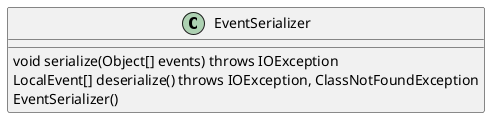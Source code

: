 @startuml
'https://plantuml.com/sequence-diagram

class EventSerializer {
    void serialize(Object[] events) throws IOException
    LocalEvent[] deserialize() throws IOException, ClassNotFoundException
    EventSerializer()
}



@enduml